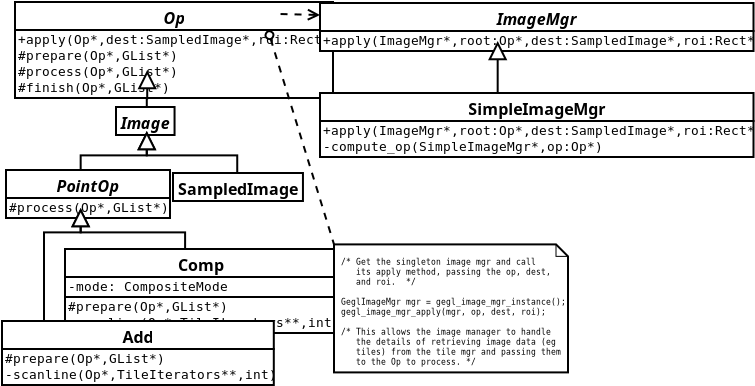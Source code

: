 <?xml version="1.0"?>
<diagram xmlns:dia="http://www.lysator.liu.se/~alla/dia/">
  <diagramdata>
    <attribute name="background">
      <color val="#ffffff"/>
    </attribute>
    <attribute name="paper">
      <composite type="paper">
        <attribute name="name">
          <string>#A4#</string>
        </attribute>
        <attribute name="tmargin">
          <real val="2.82"/>
        </attribute>
        <attribute name="bmargin">
          <real val="2.82"/>
        </attribute>
        <attribute name="lmargin">
          <real val="2.82"/>
        </attribute>
        <attribute name="rmargin">
          <real val="2.82"/>
        </attribute>
        <attribute name="is_portrait">
          <boolean val="true"/>
        </attribute>
        <attribute name="scaling">
          <real val="1"/>
        </attribute>
        <attribute name="fitto">
          <boolean val="false"/>
        </attribute>
      </composite>
    </attribute>
    <attribute name="grid">
      <composite type="grid">
        <attribute name="width_x">
          <real val="0.5"/>
        </attribute>
        <attribute name="width_y">
          <real val="0.5"/>
        </attribute>
        <attribute name="visible_x">
          <int val="1"/>
        </attribute>
        <attribute name="visible_y">
          <int val="1"/>
        </attribute>
      </composite>
    </attribute>
    <attribute name="guides">
      <composite type="guides">
        <attribute name="hguides"/>
        <attribute name="vguides"/>
      </composite>
    </attribute>
  </diagramdata>
  <layer name="Background" visible="true">
    <object type="UML - Class" version="0" id="O0">
      <attribute name="obj_pos">
        <point val="1.5,1.8"/>
      </attribute>
      <attribute name="obj_bb">
        <rectangle val="1.45,1.75;14.773,5.25"/>
      </attribute>
      <attribute name="elem_corner">
        <point val="1.5,1.8"/>
      </attribute>
      <attribute name="elem_width">
        <real val="13.223"/>
      </attribute>
      <attribute name="elem_height">
        <real val="3.4"/>
      </attribute>
      <attribute name="name">
        <string>#Op#</string>
      </attribute>
      <attribute name="stereotype">
        <string/>
      </attribute>
      <attribute name="abstract">
        <boolean val="true"/>
      </attribute>
      <attribute name="suppress_attributes">
        <boolean val="false"/>
      </attribute>
      <attribute name="suppress_operations">
        <boolean val="false"/>
      </attribute>
      <attribute name="visible_attributes">
        <boolean val="false"/>
      </attribute>
      <attribute name="visible_operations">
        <boolean val="true"/>
      </attribute>
      <attribute name="attributes"/>
      <attribute name="operations">
        <composite type="umloperation">
          <attribute name="name">
            <string>#apply#</string>
          </attribute>
          <attribute name="type">
            <string/>
          </attribute>
          <attribute name="visibility">
            <enum val="0"/>
          </attribute>
          <attribute name="abstract">
            <boolean val="false"/>
          </attribute>
          <attribute name="class_scope">
            <boolean val="false"/>
          </attribute>
          <attribute name="parameters">
            <composite type="umlparameter">
              <attribute name="name">
                <string>##</string>
              </attribute>
              <attribute name="type">
                <string>#Op*#</string>
              </attribute>
              <attribute name="value">
                <string/>
              </attribute>
              <attribute name="kind">
                <enum val="0"/>
              </attribute>
            </composite>
            <composite type="umlparameter">
              <attribute name="name">
                <string>#dest#</string>
              </attribute>
              <attribute name="type">
                <string>#SampledImage*#</string>
              </attribute>
              <attribute name="value">
                <string/>
              </attribute>
              <attribute name="kind">
                <enum val="0"/>
              </attribute>
            </composite>
            <composite type="umlparameter">
              <attribute name="name">
                <string>#roi#</string>
              </attribute>
              <attribute name="type">
                <string>#Rect*#</string>
              </attribute>
              <attribute name="value">
                <string/>
              </attribute>
              <attribute name="kind">
                <enum val="0"/>
              </attribute>
            </composite>
          </attribute>
        </composite>
        <composite type="umloperation">
          <attribute name="name">
            <string>#prepare#</string>
          </attribute>
          <attribute name="type">
            <string/>
          </attribute>
          <attribute name="visibility">
            <enum val="2"/>
          </attribute>
          <attribute name="abstract">
            <boolean val="false"/>
          </attribute>
          <attribute name="class_scope">
            <boolean val="false"/>
          </attribute>
          <attribute name="parameters">
            <composite type="umlparameter">
              <attribute name="name">
                <string>##</string>
              </attribute>
              <attribute name="type">
                <string>#Op*#</string>
              </attribute>
              <attribute name="value">
                <string/>
              </attribute>
              <attribute name="kind">
                <enum val="0"/>
              </attribute>
            </composite>
            <composite type="umlparameter">
              <attribute name="name">
                <string>##</string>
              </attribute>
              <attribute name="type">
                <string>#GList*#</string>
              </attribute>
              <attribute name="value">
                <string/>
              </attribute>
              <attribute name="kind">
                <enum val="0"/>
              </attribute>
            </composite>
          </attribute>
        </composite>
        <composite type="umloperation">
          <attribute name="name">
            <string>#process#</string>
          </attribute>
          <attribute name="type">
            <string/>
          </attribute>
          <attribute name="visibility">
            <enum val="2"/>
          </attribute>
          <attribute name="abstract">
            <boolean val="false"/>
          </attribute>
          <attribute name="class_scope">
            <boolean val="false"/>
          </attribute>
          <attribute name="parameters">
            <composite type="umlparameter">
              <attribute name="name">
                <string>##</string>
              </attribute>
              <attribute name="type">
                <string>#Op*#</string>
              </attribute>
              <attribute name="value">
                <string/>
              </attribute>
              <attribute name="kind">
                <enum val="0"/>
              </attribute>
            </composite>
            <composite type="umlparameter">
              <attribute name="name">
                <string>##</string>
              </attribute>
              <attribute name="type">
                <string>#GList*#</string>
              </attribute>
              <attribute name="value">
                <string/>
              </attribute>
              <attribute name="kind">
                <enum val="0"/>
              </attribute>
            </composite>
          </attribute>
        </composite>
        <composite type="umloperation">
          <attribute name="name">
            <string>#finish#</string>
          </attribute>
          <attribute name="type">
            <string/>
          </attribute>
          <attribute name="visibility">
            <enum val="2"/>
          </attribute>
          <attribute name="abstract">
            <boolean val="false"/>
          </attribute>
          <attribute name="class_scope">
            <boolean val="false"/>
          </attribute>
          <attribute name="parameters">
            <composite type="umlparameter">
              <attribute name="name">
                <string>##</string>
              </attribute>
              <attribute name="type">
                <string>#Op*#</string>
              </attribute>
              <attribute name="value">
                <string/>
              </attribute>
              <attribute name="kind">
                <enum val="0"/>
              </attribute>
            </composite>
            <composite type="umlparameter">
              <attribute name="name">
                <string>##</string>
              </attribute>
              <attribute name="type">
                <string>#GList*#</string>
              </attribute>
              <attribute name="value">
                <string/>
              </attribute>
              <attribute name="kind">
                <enum val="0"/>
              </attribute>
            </composite>
          </attribute>
        </composite>
      </attribute>
      <attribute name="template">
        <boolean val="false"/>
      </attribute>
      <attribute name="templates"/>
    </object>
    <object type="UML - Class" version="0" id="O1">
      <attribute name="obj_pos">
        <point val="6.55,7.05"/>
      </attribute>
      <attribute name="obj_bb">
        <rectangle val="6.5,7;9.679,8.3"/>
      </attribute>
      <attribute name="elem_corner">
        <point val="6.55,7.05"/>
      </attribute>
      <attribute name="elem_width">
        <real val="3.079"/>
      </attribute>
      <attribute name="elem_height">
        <real val="1.2"/>
      </attribute>
      <attribute name="name">
        <string>#Image#</string>
      </attribute>
      <attribute name="stereotype">
        <string/>
      </attribute>
      <attribute name="abstract">
        <boolean val="true"/>
      </attribute>
      <attribute name="suppress_attributes">
        <boolean val="false"/>
      </attribute>
      <attribute name="suppress_operations">
        <boolean val="false"/>
      </attribute>
      <attribute name="visible_attributes">
        <boolean val="false"/>
      </attribute>
      <attribute name="visible_operations">
        <boolean val="false"/>
      </attribute>
      <attribute name="attributes"/>
      <attribute name="operations"/>
      <attribute name="template">
        <boolean val="false"/>
      </attribute>
      <attribute name="templates"/>
    </object>
    <object type="UML - Class" version="0" id="O2">
      <attribute name="obj_pos">
        <point val="1.05,10.2"/>
      </attribute>
      <attribute name="obj_bb">
        <rectangle val="1,10.15;8.566,12.15"/>
      </attribute>
      <attribute name="elem_corner">
        <point val="1.05,10.2"/>
      </attribute>
      <attribute name="elem_width">
        <real val="7.466"/>
      </attribute>
      <attribute name="elem_height">
        <real val="1.9"/>
      </attribute>
      <attribute name="name">
        <string>#PointOp#</string>
      </attribute>
      <attribute name="stereotype">
        <string/>
      </attribute>
      <attribute name="abstract">
        <boolean val="true"/>
      </attribute>
      <attribute name="suppress_attributes">
        <boolean val="false"/>
      </attribute>
      <attribute name="suppress_operations">
        <boolean val="false"/>
      </attribute>
      <attribute name="visible_attributes">
        <boolean val="false"/>
      </attribute>
      <attribute name="visible_operations">
        <boolean val="true"/>
      </attribute>
      <attribute name="attributes"/>
      <attribute name="operations">
        <composite type="umloperation">
          <attribute name="name">
            <string>#process#</string>
          </attribute>
          <attribute name="type">
            <string/>
          </attribute>
          <attribute name="visibility">
            <enum val="2"/>
          </attribute>
          <attribute name="abstract">
            <boolean val="false"/>
          </attribute>
          <attribute name="class_scope">
            <boolean val="false"/>
          </attribute>
          <attribute name="parameters">
            <composite type="umlparameter">
              <attribute name="name">
                <string>##</string>
              </attribute>
              <attribute name="type">
                <string>#Op*#</string>
              </attribute>
              <attribute name="value">
                <string/>
              </attribute>
              <attribute name="kind">
                <enum val="0"/>
              </attribute>
            </composite>
            <composite type="umlparameter">
              <attribute name="name">
                <string>##</string>
              </attribute>
              <attribute name="type">
                <string>#GList*#</string>
              </attribute>
              <attribute name="value">
                <string/>
              </attribute>
              <attribute name="kind">
                <enum val="0"/>
              </attribute>
            </composite>
          </attribute>
        </composite>
      </attribute>
      <attribute name="template">
        <boolean val="false"/>
      </attribute>
      <attribute name="templates"/>
    </object>
    <object type="UML - Class" version="0" id="O3">
      <attribute name="obj_pos">
        <point val="4,14.15"/>
      </attribute>
      <attribute name="obj_bb">
        <rectangle val="3.95,14.1;16.061,17.3"/>
      </attribute>
      <attribute name="elem_corner">
        <point val="4,14.15"/>
      </attribute>
      <attribute name="elem_width">
        <real val="12.011"/>
      </attribute>
      <attribute name="elem_height">
        <real val="3.1"/>
      </attribute>
      <attribute name="name">
        <string>#Comp#</string>
      </attribute>
      <attribute name="stereotype">
        <string/>
      </attribute>
      <attribute name="abstract">
        <boolean val="false"/>
      </attribute>
      <attribute name="suppress_attributes">
        <boolean val="false"/>
      </attribute>
      <attribute name="suppress_operations">
        <boolean val="false"/>
      </attribute>
      <attribute name="visible_attributes">
        <boolean val="true"/>
      </attribute>
      <attribute name="visible_operations">
        <boolean val="true"/>
      </attribute>
      <attribute name="attributes">
        <composite type="umlattribute">
          <attribute name="name">
            <string>#mode#</string>
          </attribute>
          <attribute name="type">
            <string>#CompositeMode#</string>
          </attribute>
          <attribute name="value">
            <string/>
          </attribute>
          <attribute name="visibility">
            <enum val="1"/>
          </attribute>
          <attribute name="abstract">
            <boolean val="false"/>
          </attribute>
          <attribute name="class_scope">
            <boolean val="false"/>
          </attribute>
        </composite>
      </attribute>
      <attribute name="operations">
        <composite type="umloperation">
          <attribute name="name">
            <string>#prepare#</string>
          </attribute>
          <attribute name="type">
            <string/>
          </attribute>
          <attribute name="visibility">
            <enum val="2"/>
          </attribute>
          <attribute name="abstract">
            <boolean val="false"/>
          </attribute>
          <attribute name="class_scope">
            <boolean val="false"/>
          </attribute>
          <attribute name="parameters">
            <composite type="umlparameter">
              <attribute name="name">
                <string>##</string>
              </attribute>
              <attribute name="type">
                <string>#Op*#</string>
              </attribute>
              <attribute name="value">
                <string/>
              </attribute>
              <attribute name="kind">
                <enum val="0"/>
              </attribute>
            </composite>
            <composite type="umlparameter">
              <attribute name="name">
                <string>##</string>
              </attribute>
              <attribute name="type">
                <string>#GList*#</string>
              </attribute>
              <attribute name="value">
                <string/>
              </attribute>
              <attribute name="kind">
                <enum val="0"/>
              </attribute>
            </composite>
          </attribute>
        </composite>
        <composite type="umloperation">
          <attribute name="name">
            <string>#scanline#</string>
          </attribute>
          <attribute name="type">
            <string/>
          </attribute>
          <attribute name="visibility">
            <enum val="1"/>
          </attribute>
          <attribute name="abstract">
            <boolean val="false"/>
          </attribute>
          <attribute name="class_scope">
            <boolean val="false"/>
          </attribute>
          <attribute name="parameters">
            <composite type="umlparameter">
              <attribute name="name">
                <string>##</string>
              </attribute>
              <attribute name="type">
                <string>#Op*#</string>
              </attribute>
              <attribute name="value">
                <string/>
              </attribute>
              <attribute name="kind">
                <enum val="0"/>
              </attribute>
            </composite>
            <composite type="umlparameter">
              <attribute name="name">
                <string>##</string>
              </attribute>
              <attribute name="type">
                <string>#TileIterators**#</string>
              </attribute>
              <attribute name="value">
                <string/>
              </attribute>
              <attribute name="kind">
                <enum val="0"/>
              </attribute>
            </composite>
            <composite type="umlparameter">
              <attribute name="name">
                <string>##</string>
              </attribute>
              <attribute name="type">
                <string>#int#</string>
              </attribute>
              <attribute name="value">
                <string/>
              </attribute>
              <attribute name="kind">
                <enum val="0"/>
              </attribute>
            </composite>
          </attribute>
        </composite>
      </attribute>
      <attribute name="template">
        <boolean val="false"/>
      </attribute>
      <attribute name="templates"/>
    </object>
    <object type="UML - Class" version="0" id="O4">
      <attribute name="obj_pos">
        <point val="9.4,10.35"/>
      </attribute>
      <attribute name="obj_bb">
        <rectangle val="9.35,10.3;15.874,11.6"/>
      </attribute>
      <attribute name="elem_corner">
        <point val="9.4,10.35"/>
      </attribute>
      <attribute name="elem_width">
        <real val="6.424"/>
      </attribute>
      <attribute name="elem_height">
        <real val="1.2"/>
      </attribute>
      <attribute name="name">
        <string>#SampledImage#</string>
      </attribute>
      <attribute name="stereotype">
        <string/>
      </attribute>
      <attribute name="abstract">
        <boolean val="false"/>
      </attribute>
      <attribute name="suppress_attributes">
        <boolean val="true"/>
      </attribute>
      <attribute name="suppress_operations">
        <boolean val="true"/>
      </attribute>
      <attribute name="visible_attributes">
        <boolean val="false"/>
      </attribute>
      <attribute name="visible_operations">
        <boolean val="false"/>
      </attribute>
      <attribute name="attributes"/>
      <attribute name="operations"/>
      <attribute name="template">
        <boolean val="false"/>
      </attribute>
      <attribute name="templates"/>
    </object>
    <object type="UML - Class" version="0" id="O5">
      <attribute name="obj_pos">
        <point val="16.75,1.85"/>
      </attribute>
      <attribute name="obj_bb">
        <rectangle val="16.7,1.8;34.568,3.8"/>
      </attribute>
      <attribute name="elem_corner">
        <point val="16.75,1.85"/>
      </attribute>
      <attribute name="elem_width">
        <real val="17.768"/>
      </attribute>
      <attribute name="elem_height">
        <real val="1.9"/>
      </attribute>
      <attribute name="name">
        <string>#ImageMgr#</string>
      </attribute>
      <attribute name="stereotype">
        <string/>
      </attribute>
      <attribute name="abstract">
        <boolean val="true"/>
      </attribute>
      <attribute name="suppress_attributes">
        <boolean val="false"/>
      </attribute>
      <attribute name="suppress_operations">
        <boolean val="false"/>
      </attribute>
      <attribute name="visible_attributes">
        <boolean val="false"/>
      </attribute>
      <attribute name="visible_operations">
        <boolean val="true"/>
      </attribute>
      <attribute name="attributes"/>
      <attribute name="operations">
        <composite type="umloperation">
          <attribute name="name">
            <string>#apply#</string>
          </attribute>
          <attribute name="type">
            <string/>
          </attribute>
          <attribute name="visibility">
            <enum val="0"/>
          </attribute>
          <attribute name="abstract">
            <boolean val="true"/>
          </attribute>
          <attribute name="class_scope">
            <boolean val="false"/>
          </attribute>
          <attribute name="parameters">
            <composite type="umlparameter">
              <attribute name="name">
                <string>##</string>
              </attribute>
              <attribute name="type">
                <string>#ImageMgr*#</string>
              </attribute>
              <attribute name="value">
                <string/>
              </attribute>
              <attribute name="kind">
                <enum val="0"/>
              </attribute>
            </composite>
            <composite type="umlparameter">
              <attribute name="name">
                <string>#root#</string>
              </attribute>
              <attribute name="type">
                <string>#Op*#</string>
              </attribute>
              <attribute name="value">
                <string/>
              </attribute>
              <attribute name="kind">
                <enum val="0"/>
              </attribute>
            </composite>
            <composite type="umlparameter">
              <attribute name="name">
                <string>#dest#</string>
              </attribute>
              <attribute name="type">
                <string>#SampledImage*#</string>
              </attribute>
              <attribute name="value">
                <string/>
              </attribute>
              <attribute name="kind">
                <enum val="0"/>
              </attribute>
            </composite>
            <composite type="umlparameter">
              <attribute name="name">
                <string>#roi#</string>
              </attribute>
              <attribute name="type">
                <string>#Rect*#</string>
              </attribute>
              <attribute name="value">
                <string/>
              </attribute>
              <attribute name="kind">
                <enum val="0"/>
              </attribute>
            </composite>
          </attribute>
        </composite>
      </attribute>
      <attribute name="template">
        <boolean val="false"/>
      </attribute>
      <attribute name="templates"/>
    </object>
    <object type="UML - Class" version="0" id="O6">
      <attribute name="obj_pos">
        <point val="16.75,6.35"/>
      </attribute>
      <attribute name="obj_bb">
        <rectangle val="16.7,6.3;34.568,8.8"/>
      </attribute>
      <attribute name="elem_corner">
        <point val="16.75,6.35"/>
      </attribute>
      <attribute name="elem_width">
        <real val="17.768"/>
      </attribute>
      <attribute name="elem_height">
        <real val="2.4"/>
      </attribute>
      <attribute name="name">
        <string>#SimpleImageMgr#</string>
      </attribute>
      <attribute name="stereotype">
        <string/>
      </attribute>
      <attribute name="abstract">
        <boolean val="false"/>
      </attribute>
      <attribute name="suppress_attributes">
        <boolean val="false"/>
      </attribute>
      <attribute name="suppress_operations">
        <boolean val="false"/>
      </attribute>
      <attribute name="visible_attributes">
        <boolean val="false"/>
      </attribute>
      <attribute name="visible_operations">
        <boolean val="true"/>
      </attribute>
      <attribute name="attributes"/>
      <attribute name="operations">
        <composite type="umloperation">
          <attribute name="name">
            <string>#apply#</string>
          </attribute>
          <attribute name="type">
            <string/>
          </attribute>
          <attribute name="visibility">
            <enum val="0"/>
          </attribute>
          <attribute name="abstract">
            <boolean val="false"/>
          </attribute>
          <attribute name="class_scope">
            <boolean val="false"/>
          </attribute>
          <attribute name="parameters">
            <composite type="umlparameter">
              <attribute name="name">
                <string>##</string>
              </attribute>
              <attribute name="type">
                <string>#ImageMgr*#</string>
              </attribute>
              <attribute name="value">
                <string/>
              </attribute>
              <attribute name="kind">
                <enum val="0"/>
              </attribute>
            </composite>
            <composite type="umlparameter">
              <attribute name="name">
                <string>#root#</string>
              </attribute>
              <attribute name="type">
                <string>#Op*#</string>
              </attribute>
              <attribute name="value">
                <string/>
              </attribute>
              <attribute name="kind">
                <enum val="0"/>
              </attribute>
            </composite>
            <composite type="umlparameter">
              <attribute name="name">
                <string>#dest#</string>
              </attribute>
              <attribute name="type">
                <string>#SampledImage*#</string>
              </attribute>
              <attribute name="value">
                <string/>
              </attribute>
              <attribute name="kind">
                <enum val="0"/>
              </attribute>
            </composite>
            <composite type="umlparameter">
              <attribute name="name">
                <string>#roi#</string>
              </attribute>
              <attribute name="type">
                <string>#Rect*#</string>
              </attribute>
              <attribute name="value">
                <string/>
              </attribute>
              <attribute name="kind">
                <enum val="0"/>
              </attribute>
            </composite>
          </attribute>
        </composite>
        <composite type="umloperation">
          <attribute name="name">
            <string>#compute_op#</string>
          </attribute>
          <attribute name="type">
            <string/>
          </attribute>
          <attribute name="visibility">
            <enum val="1"/>
          </attribute>
          <attribute name="abstract">
            <boolean val="false"/>
          </attribute>
          <attribute name="class_scope">
            <boolean val="false"/>
          </attribute>
          <attribute name="parameters">
            <composite type="umlparameter">
              <attribute name="name">
                <string>##</string>
              </attribute>
              <attribute name="type">
                <string>#SimpleImageMgr*#</string>
              </attribute>
              <attribute name="value">
                <string/>
              </attribute>
              <attribute name="kind">
                <enum val="0"/>
              </attribute>
            </composite>
            <composite type="umlparameter">
              <attribute name="name">
                <string>#op#</string>
              </attribute>
              <attribute name="type">
                <string>#Op*#</string>
              </attribute>
              <attribute name="value">
                <string/>
              </attribute>
              <attribute name="kind">
                <enum val="0"/>
              </attribute>
            </composite>
          </attribute>
        </composite>
      </attribute>
      <attribute name="template">
        <boolean val="false"/>
      </attribute>
      <attribute name="templates"/>
    </object>
    <object type="UML - Class" version="0" id="O7">
      <attribute name="obj_pos">
        <point val="0.85,17.75"/>
      </attribute>
      <attribute name="obj_bb">
        <rectangle val="0.8,17.7;12.911,20.2"/>
      </attribute>
      <attribute name="elem_corner">
        <point val="0.85,17.75"/>
      </attribute>
      <attribute name="elem_width">
        <real val="12.011"/>
      </attribute>
      <attribute name="elem_height">
        <real val="2.4"/>
      </attribute>
      <attribute name="name">
        <string>#Add#</string>
      </attribute>
      <attribute name="stereotype">
        <string/>
      </attribute>
      <attribute name="abstract">
        <boolean val="false"/>
      </attribute>
      <attribute name="suppress_attributes">
        <boolean val="false"/>
      </attribute>
      <attribute name="suppress_operations">
        <boolean val="false"/>
      </attribute>
      <attribute name="visible_attributes">
        <boolean val="false"/>
      </attribute>
      <attribute name="visible_operations">
        <boolean val="true"/>
      </attribute>
      <attribute name="attributes"/>
      <attribute name="operations">
        <composite type="umloperation">
          <attribute name="name">
            <string>#prepare#</string>
          </attribute>
          <attribute name="type">
            <string/>
          </attribute>
          <attribute name="visibility">
            <enum val="2"/>
          </attribute>
          <attribute name="abstract">
            <boolean val="false"/>
          </attribute>
          <attribute name="class_scope">
            <boolean val="false"/>
          </attribute>
          <attribute name="parameters">
            <composite type="umlparameter">
              <attribute name="name">
                <string>##</string>
              </attribute>
              <attribute name="type">
                <string>#Op*#</string>
              </attribute>
              <attribute name="value">
                <string/>
              </attribute>
              <attribute name="kind">
                <enum val="0"/>
              </attribute>
            </composite>
            <composite type="umlparameter">
              <attribute name="name">
                <string>##</string>
              </attribute>
              <attribute name="type">
                <string>#GList*#</string>
              </attribute>
              <attribute name="value">
                <string/>
              </attribute>
              <attribute name="kind">
                <enum val="0"/>
              </attribute>
            </composite>
          </attribute>
        </composite>
        <composite type="umloperation">
          <attribute name="name">
            <string>#scanline#</string>
          </attribute>
          <attribute name="type">
            <string/>
          </attribute>
          <attribute name="visibility">
            <enum val="1"/>
          </attribute>
          <attribute name="abstract">
            <boolean val="false"/>
          </attribute>
          <attribute name="class_scope">
            <boolean val="false"/>
          </attribute>
          <attribute name="parameters">
            <composite type="umlparameter">
              <attribute name="name">
                <string>##</string>
              </attribute>
              <attribute name="type">
                <string>#Op*#</string>
              </attribute>
              <attribute name="value">
                <string/>
              </attribute>
              <attribute name="kind">
                <enum val="0"/>
              </attribute>
            </composite>
            <composite type="umlparameter">
              <attribute name="name">
                <string>##</string>
              </attribute>
              <attribute name="type">
                <string>#TileIterators**#</string>
              </attribute>
              <attribute name="value">
                <string/>
              </attribute>
              <attribute name="kind">
                <enum val="0"/>
              </attribute>
            </composite>
            <composite type="umlparameter">
              <attribute name="name">
                <string>##</string>
              </attribute>
              <attribute name="type">
                <string>#int#</string>
              </attribute>
              <attribute name="value">
                <string/>
              </attribute>
              <attribute name="kind">
                <enum val="0"/>
              </attribute>
            </composite>
          </attribute>
        </composite>
      </attribute>
      <attribute name="template">
        <boolean val="false"/>
      </attribute>
      <attribute name="templates"/>
    </object>
    <object type="UML - Note" version="0" id="O8">
      <attribute name="obj_pos">
        <point val="17.45,13.919"/>
      </attribute>
      <attribute name="obj_bb">
        <rectangle val="17.4,13.869;32.235,20.369"/>
      </attribute>
      <attribute name="elem_corner">
        <point val="17.45,13.919"/>
      </attribute>
      <attribute name="elem_width">
        <real val="14.735"/>
      </attribute>
      <attribute name="elem_height">
        <real val="6.4"/>
      </attribute>
      <attribute name="text">
        <composite type="text">
          <attribute name="string">
            <string>#/* Get the singleton image mgr and call
   its apply method, passing the op, dest,
   and roi.  */

GeglImageMgr mgr = gegl_image_mgr_instance();
gegl_image_mgr_apply(mgr, op, dest, roi);

/* This allows the image manager to handle 
   the details of retrieving image data (eg
   tiles) from the tile mgr and passing them
   to the Op to process. */#</string>
          </attribute>
          <attribute name="font">
            <font name="Courier"/>
          </attribute>
          <attribute name="height">
            <real val="0.5"/>
          </attribute>
          <attribute name="pos">
            <point val="17.8,14.941"/>
          </attribute>
          <attribute name="color">
            <color val="#000000"/>
          </attribute>
          <attribute name="alignment">
            <enum val="0"/>
          </attribute>
        </composite>
      </attribute>
    </object>
    <object type="Standard - Line" version="0" id="O9">
      <attribute name="obj_pos">
        <point val="14.15,3.219"/>
      </attribute>
      <attribute name="obj_bb">
        <rectangle val="13.7,2.769;17.9,14.369"/>
      </attribute>
      <attribute name="conn_endpoints">
        <point val="14.15,3.219"/>
        <point val="17.45,13.919"/>
      </attribute>
      <attribute name="numcp">
        <int val="1"/>
      </attribute>
      <attribute name="line_width">
        <real val="0.1"/>
      </attribute>
      <attribute name="line_style">
        <enum val="1"/>
      </attribute>
      <attribute name="start_arrow">
        <enum val="9"/>
      </attribute>
      <attribute name="start_arrow_length">
        <real val="0.4"/>
      </attribute>
      <attribute name="start_arrow_width">
        <real val="0.4"/>
      </attribute>
      <attribute name="dashlength">
        <real val="0.35"/>
      </attribute>
      <connections>
        <connection handle="1" to="O8" connection="0"/>
      </connections>
    </object>
    <object type="Standard - Line" version="0" id="O10">
      <attribute name="obj_pos">
        <point val="16.75,2.45"/>
      </attribute>
      <attribute name="obj_bb">
        <rectangle val="14.173,1.85;17.3,3"/>
      </attribute>
      <attribute name="conn_endpoints">
        <point val="16.75,2.45"/>
        <point val="14.723,2.4"/>
      </attribute>
      <attribute name="numcp">
        <int val="1"/>
      </attribute>
      <attribute name="line_width">
        <real val="0.1"/>
      </attribute>
      <attribute name="line_style">
        <enum val="1"/>
      </attribute>
      <attribute name="start_arrow">
        <enum val="1"/>
      </attribute>
      <attribute name="start_arrow_length">
        <real val="0.5"/>
      </attribute>
      <attribute name="start_arrow_width">
        <real val="0.5"/>
      </attribute>
      <attribute name="dashlength">
        <real val="0.35"/>
      </attribute>
      <connections>
        <connection handle="0" to="O5" connection="3"/>
        <connection handle="1" to="O0" connection="4"/>
      </connections>
    </object>
    <object type="UML - Generalization" version="0" id="O11">
      <attribute name="obj_pos">
        <point val="25.634,3.75"/>
      </attribute>
      <attribute name="obj_bb">
        <rectangle val="24.784,2.9;26.484,7.2"/>
      </attribute>
      <attribute name="orth_points">
        <point val="25.634,3.75"/>
        <point val="25.634,5.569"/>
        <point val="25.634,5.569"/>
        <point val="25.634,6.35"/>
      </attribute>
      <attribute name="orth_orient">
        <enum val="1"/>
        <enum val="0"/>
        <enum val="1"/>
      </attribute>
      <attribute name="name">
        <string/>
      </attribute>
      <attribute name="stereotype">
        <string/>
      </attribute>
      <connections>
        <connection handle="0" to="O5" connection="6"/>
        <connection handle="1" to="O6" connection="1"/>
      </connections>
    </object>
    <object type="UML - Generalization" version="0" id="O12">
      <attribute name="obj_pos">
        <point val="8.111,5.2"/>
      </attribute>
      <attribute name="obj_bb">
        <rectangle val="7.239,4.35;8.961,7.9"/>
      </attribute>
      <attribute name="orth_points">
        <point val="8.111,5.2"/>
        <point val="8.111,6.619"/>
        <point val="8.089,6.619"/>
        <point val="8.089,7.05"/>
      </attribute>
      <attribute name="orth_orient">
        <enum val="1"/>
        <enum val="0"/>
        <enum val="1"/>
      </attribute>
      <attribute name="name">
        <string/>
      </attribute>
      <attribute name="stereotype">
        <string/>
      </attribute>
      <connections>
        <connection handle="0" to="O0" connection="6"/>
        <connection handle="1" to="O1" connection="1"/>
      </connections>
    </object>
    <object type="UML - Generalization" version="0" id="O13">
      <attribute name="obj_pos">
        <point val="8.089,8.25"/>
      </attribute>
      <attribute name="obj_bb">
        <rectangle val="7.239,7.4;13.462,11.2"/>
      </attribute>
      <attribute name="orth_points">
        <point val="8.089,8.25"/>
        <point val="8.089,9.469"/>
        <point val="12.612,9.469"/>
        <point val="12.612,10.35"/>
      </attribute>
      <attribute name="orth_orient">
        <enum val="1"/>
        <enum val="0"/>
        <enum val="1"/>
      </attribute>
      <attribute name="name">
        <string/>
      </attribute>
      <attribute name="stereotype">
        <string/>
      </attribute>
      <connections>
        <connection handle="0" to="O1" connection="6"/>
        <connection handle="1" to="O4" connection="1"/>
      </connections>
    </object>
    <object type="UML - Generalization" version="0" id="O14">
      <attribute name="obj_pos">
        <point val="8.089,8.25"/>
      </attribute>
      <attribute name="obj_bb">
        <rectangle val="3.933,7.4;8.939,11.05"/>
      </attribute>
      <attribute name="orth_points">
        <point val="8.089,8.25"/>
        <point val="8.089,9.469"/>
        <point val="4.783,9.469"/>
        <point val="4.783,10.2"/>
      </attribute>
      <attribute name="orth_orient">
        <enum val="1"/>
        <enum val="0"/>
        <enum val="1"/>
      </attribute>
      <attribute name="name">
        <string/>
      </attribute>
      <attribute name="stereotype">
        <string/>
      </attribute>
      <connections>
        <connection handle="0" to="O1" connection="6"/>
        <connection handle="1" to="O2" connection="1"/>
      </connections>
    </object>
    <object type="UML - Generalization" version="0" id="O15">
      <attribute name="obj_pos">
        <point val="4.783,12.1"/>
      </attribute>
      <attribute name="obj_bb">
        <rectangle val="2.1,11.25;5.633,18.569"/>
      </attribute>
      <attribute name="orth_points">
        <point val="4.783,12.1"/>
        <point val="4.783,13.319"/>
        <point val="2.95,13.319"/>
        <point val="2.95,17.719"/>
      </attribute>
      <attribute name="orth_orient">
        <enum val="1"/>
        <enum val="0"/>
        <enum val="1"/>
      </attribute>
      <attribute name="name">
        <string/>
      </attribute>
      <attribute name="stereotype">
        <string/>
      </attribute>
      <connections>
        <connection handle="0" to="O2" connection="6"/>
      </connections>
    </object>
    <object type="UML - Generalization" version="0" id="O16">
      <attribute name="obj_pos">
        <point val="4.783,12.1"/>
      </attribute>
      <attribute name="obj_bb">
        <rectangle val="3.933,11.25;10.855,15"/>
      </attribute>
      <attribute name="orth_points">
        <point val="4.783,12.1"/>
        <point val="4.783,13.319"/>
        <point val="10.005,13.319"/>
        <point val="10.005,14.15"/>
      </attribute>
      <attribute name="orth_orient">
        <enum val="1"/>
        <enum val="0"/>
        <enum val="1"/>
      </attribute>
      <attribute name="name">
        <string/>
      </attribute>
      <attribute name="stereotype">
        <string/>
      </attribute>
      <connections>
        <connection handle="0" to="O2" connection="6"/>
        <connection handle="1" to="O3" connection="1"/>
      </connections>
    </object>
    <object type="Standard - Line" version="0" id="O17">
      <attribute name="obj_pos">
        <point val="14.5,20.72"/>
      </attribute>
      <attribute name="obj_bb">
        <rectangle val="14.45,20.67;14.55,20.77"/>
      </attribute>
      <attribute name="conn_endpoints">
        <point val="14.5,20.72"/>
        <point val="14.5,20.72"/>
      </attribute>
      <attribute name="numcp">
        <int val="1"/>
      </attribute>
      <connections>
        <connection handle="0" to="O17" connection="0"/>
        <connection handle="1" to="O17" connection="0"/>
      </connections>
    </object>
  </layer>
</diagram>

